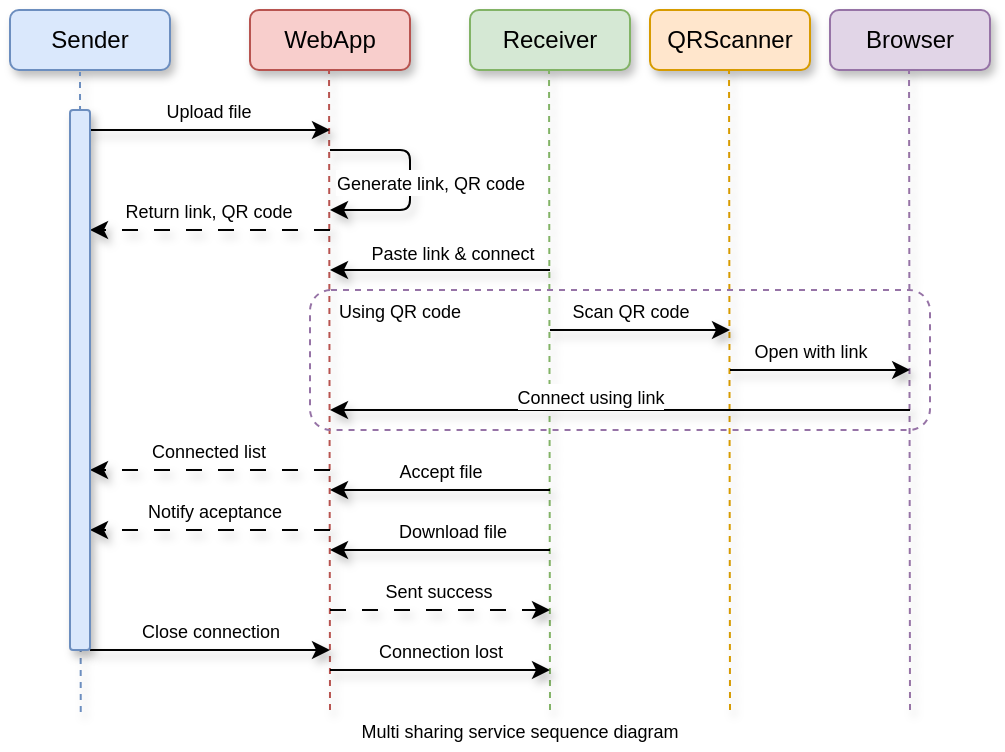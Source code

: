 <mxfile version="24.5.3" type="device">
  <diagram name="Page-1" id="cMO8Y3awTJQPdKlFBJFw">
    <mxGraphModel dx="291" dy="628" grid="1" gridSize="10" guides="1" tooltips="1" connect="1" arrows="1" fold="1" page="1" pageScale="1" pageWidth="850" pageHeight="1100" math="0" shadow="0">
      <root>
        <mxCell id="0" />
        <mxCell id="1" parent="0" />
        <mxCell id="g1wZf87YSQsPDpNj-RlM-1" value="Sender" style="rounded=1;whiteSpace=wrap;html=1;fillColor=#dae8fc;strokeColor=#6c8ebf;shadow=1;" vertex="1" parent="1">
          <mxGeometry x="880" y="930" width="80" height="30" as="geometry" />
        </mxCell>
        <mxCell id="g1wZf87YSQsPDpNj-RlM-2" value="" style="endArrow=none;html=1;rounded=0;dashed=1;fillColor=#dae8fc;strokeColor=#6c8ebf;shadow=1;" edge="1" parent="1">
          <mxGeometry width="50" height="50" relative="1" as="geometry">
            <mxPoint x="915.37" y="1281" as="sourcePoint" />
            <mxPoint x="915" y="961" as="targetPoint" />
          </mxGeometry>
        </mxCell>
        <mxCell id="g1wZf87YSQsPDpNj-RlM-3" value="WebApp" style="rounded=1;whiteSpace=wrap;html=1;fillColor=#f8cecc;strokeColor=#b85450;shadow=1;" vertex="1" parent="1">
          <mxGeometry x="1000" y="930" width="80" height="30" as="geometry" />
        </mxCell>
        <mxCell id="g1wZf87YSQsPDpNj-RlM-4" value="Receiver" style="rounded=1;whiteSpace=wrap;html=1;fillColor=#d5e8d4;strokeColor=#82b366;shadow=1;" vertex="1" parent="1">
          <mxGeometry x="1110" y="930" width="80" height="30" as="geometry" />
        </mxCell>
        <mxCell id="g1wZf87YSQsPDpNj-RlM-5" value="QRScanner" style="rounded=1;whiteSpace=wrap;html=1;fillColor=#ffe6cc;strokeColor=#d79b00;shadow=1;" vertex="1" parent="1">
          <mxGeometry x="1200" y="930" width="80" height="30" as="geometry" />
        </mxCell>
        <mxCell id="g1wZf87YSQsPDpNj-RlM-6" value="Browser" style="rounded=1;whiteSpace=wrap;html=1;fillColor=#e1d5e7;strokeColor=#9673a6;shadow=1;" vertex="1" parent="1">
          <mxGeometry x="1290" y="930" width="80" height="30" as="geometry" />
        </mxCell>
        <mxCell id="g1wZf87YSQsPDpNj-RlM-7" value="" style="endArrow=none;html=1;rounded=0;dashed=1;fillColor=#f8cecc;strokeColor=#b85450;shadow=1;" edge="1" parent="1">
          <mxGeometry width="50" height="50" relative="1" as="geometry">
            <mxPoint x="1040" y="1280" as="sourcePoint" />
            <mxPoint x="1039.52" y="960" as="targetPoint" />
          </mxGeometry>
        </mxCell>
        <mxCell id="g1wZf87YSQsPDpNj-RlM-8" value="" style="endArrow=none;html=1;rounded=0;dashed=1;fillColor=#d5e8d4;strokeColor=#82b366;shadow=1;" edge="1" parent="1">
          <mxGeometry width="50" height="50" relative="1" as="geometry">
            <mxPoint x="1150" y="1280" as="sourcePoint" />
            <mxPoint x="1149.52" y="960" as="targetPoint" />
          </mxGeometry>
        </mxCell>
        <mxCell id="g1wZf87YSQsPDpNj-RlM-9" value="" style="endArrow=none;html=1;rounded=0;dashed=1;fillColor=#ffe6cc;strokeColor=#d79b00;shadow=1;" edge="1" parent="1">
          <mxGeometry width="50" height="50" relative="1" as="geometry">
            <mxPoint x="1240" y="1280" as="sourcePoint" />
            <mxPoint x="1239.52" y="960" as="targetPoint" />
          </mxGeometry>
        </mxCell>
        <mxCell id="g1wZf87YSQsPDpNj-RlM-10" value="" style="endArrow=none;html=1;rounded=0;dashed=1;fillColor=#e1d5e7;strokeColor=#9673a6;shadow=1;" edge="1" parent="1">
          <mxGeometry width="50" height="50" relative="1" as="geometry">
            <mxPoint x="1330" y="1280" as="sourcePoint" />
            <mxPoint x="1329.52" y="960" as="targetPoint" />
          </mxGeometry>
        </mxCell>
        <mxCell id="g1wZf87YSQsPDpNj-RlM-11" value="" style="endArrow=classic;html=1;rounded=0;shadow=1;" edge="1" parent="1">
          <mxGeometry width="50" height="50" relative="1" as="geometry">
            <mxPoint x="920" y="990" as="sourcePoint" />
            <mxPoint x="1040" y="990" as="targetPoint" />
          </mxGeometry>
        </mxCell>
        <mxCell id="g1wZf87YSQsPDpNj-RlM-12" value="&lt;font style=&quot;font-size: 9px;&quot;&gt;Upload file&lt;/font&gt;" style="edgeLabel;html=1;align=center;verticalAlign=middle;resizable=0;points=[];" vertex="1" connectable="0" parent="g1wZf87YSQsPDpNj-RlM-11">
          <mxGeometry x="-0.024" relative="1" as="geometry">
            <mxPoint y="-10" as="offset" />
          </mxGeometry>
        </mxCell>
        <mxCell id="g1wZf87YSQsPDpNj-RlM-13" value="" style="endArrow=classic;html=1;rounded=1;curved=0;shadow=1;arcSize=10;" edge="1" parent="1">
          <mxGeometry width="50" height="50" relative="1" as="geometry">
            <mxPoint x="1040" y="1000" as="sourcePoint" />
            <mxPoint x="1040" y="1030" as="targetPoint" />
            <Array as="points">
              <mxPoint x="1080" y="1000" />
              <mxPoint x="1080" y="1030" />
            </Array>
          </mxGeometry>
        </mxCell>
        <mxCell id="g1wZf87YSQsPDpNj-RlM-14" value="&lt;font style=&quot;font-size: 9px;&quot;&gt;Generate link,&amp;nbsp;&lt;/font&gt;&lt;span style=&quot;font-size: 9px;&quot;&gt;QR code&lt;/span&gt;" style="edgeLabel;html=1;align=center;verticalAlign=middle;resizable=0;points=[];" vertex="1" connectable="0" parent="g1wZf87YSQsPDpNj-RlM-13">
          <mxGeometry x="0.018" y="-1" relative="1" as="geometry">
            <mxPoint x="11" as="offset" />
          </mxGeometry>
        </mxCell>
        <mxCell id="g1wZf87YSQsPDpNj-RlM-15" value="" style="endArrow=classic;html=1;rounded=0;dashed=1;dashPattern=8 8;shadow=1;" edge="1" parent="1">
          <mxGeometry width="50" height="50" relative="1" as="geometry">
            <mxPoint x="1040" y="1040" as="sourcePoint" />
            <mxPoint x="920" y="1040" as="targetPoint" />
          </mxGeometry>
        </mxCell>
        <mxCell id="g1wZf87YSQsPDpNj-RlM-16" value="&lt;font style=&quot;font-size: 9px;&quot;&gt;Return link,&amp;nbsp;&lt;/font&gt;&lt;span style=&quot;font-size: 9px;&quot;&gt;QR code&lt;/span&gt;" style="edgeLabel;html=1;align=center;verticalAlign=middle;resizable=0;points=[];" vertex="1" connectable="0" parent="g1wZf87YSQsPDpNj-RlM-15">
          <mxGeometry x="0.024" y="1" relative="1" as="geometry">
            <mxPoint y="-11" as="offset" />
          </mxGeometry>
        </mxCell>
        <mxCell id="g1wZf87YSQsPDpNj-RlM-19" value="" style="endArrow=classic;html=1;rounded=0;shadow=1;" edge="1" parent="1">
          <mxGeometry width="50" height="50" relative="1" as="geometry">
            <mxPoint x="1150" y="1060" as="sourcePoint" />
            <mxPoint x="1040" y="1060" as="targetPoint" />
          </mxGeometry>
        </mxCell>
        <mxCell id="g1wZf87YSQsPDpNj-RlM-20" value="&lt;font style=&quot;font-size: 9px;&quot;&gt;Paste link &amp;amp; connect&lt;/font&gt;" style="edgeLabel;html=1;align=center;verticalAlign=middle;resizable=0;points=[];" vertex="1" connectable="0" parent="g1wZf87YSQsPDpNj-RlM-19">
          <mxGeometry x="0.018" y="-1" relative="1" as="geometry">
            <mxPoint x="7" y="-8" as="offset" />
          </mxGeometry>
        </mxCell>
        <mxCell id="g1wZf87YSQsPDpNj-RlM-21" value="" style="rounded=1;whiteSpace=wrap;html=1;fillColor=none;strokeColor=#9673a6;dashed=1;" vertex="1" parent="1">
          <mxGeometry x="1030" y="1070" width="310" height="70" as="geometry" />
        </mxCell>
        <mxCell id="g1wZf87YSQsPDpNj-RlM-22" value="" style="endArrow=classic;html=1;rounded=0;shadow=1;" edge="1" parent="1">
          <mxGeometry width="50" height="50" relative="1" as="geometry">
            <mxPoint x="1150" y="1090" as="sourcePoint" />
            <mxPoint x="1240" y="1090" as="targetPoint" />
          </mxGeometry>
        </mxCell>
        <mxCell id="g1wZf87YSQsPDpNj-RlM-23" value="&lt;font style=&quot;font-size: 9px;&quot;&gt;Scan QR code&lt;/font&gt;" style="edgeLabel;html=1;align=center;verticalAlign=middle;resizable=0;points=[];" vertex="1" connectable="0" parent="g1wZf87YSQsPDpNj-RlM-22">
          <mxGeometry x="0.034" y="-1" relative="1" as="geometry">
            <mxPoint x="-7" y="-11" as="offset" />
          </mxGeometry>
        </mxCell>
        <mxCell id="g1wZf87YSQsPDpNj-RlM-24" value="" style="endArrow=classic;html=1;rounded=0;shadow=1;" edge="1" parent="1">
          <mxGeometry width="50" height="50" relative="1" as="geometry">
            <mxPoint x="1330" y="1130" as="sourcePoint" />
            <mxPoint x="1040" y="1130" as="targetPoint" />
          </mxGeometry>
        </mxCell>
        <mxCell id="g1wZf87YSQsPDpNj-RlM-27" value="&lt;font style=&quot;font-size: 9px;&quot;&gt;Connect using link&lt;/font&gt;" style="edgeLabel;html=1;align=center;verticalAlign=middle;resizable=0;points=[];" vertex="1" connectable="0" parent="g1wZf87YSQsPDpNj-RlM-24">
          <mxGeometry x="0.35" y="-7" relative="1" as="geometry">
            <mxPoint x="36" as="offset" />
          </mxGeometry>
        </mxCell>
        <mxCell id="g1wZf87YSQsPDpNj-RlM-25" value="" style="endArrow=classic;html=1;rounded=0;entryX=0.968;entryY=0.571;entryDx=0;entryDy=0;entryPerimeter=0;shadow=1;" edge="1" parent="1" target="g1wZf87YSQsPDpNj-RlM-21">
          <mxGeometry width="50" height="50" relative="1" as="geometry">
            <mxPoint x="1240" y="1110" as="sourcePoint" />
            <mxPoint x="1290" y="1060" as="targetPoint" />
          </mxGeometry>
        </mxCell>
        <mxCell id="g1wZf87YSQsPDpNj-RlM-26" value="&lt;font style=&quot;font-size: 9px;&quot;&gt;Open with link&lt;/font&gt;" style="edgeLabel;html=1;align=center;verticalAlign=middle;resizable=0;points=[];" vertex="1" connectable="0" parent="g1wZf87YSQsPDpNj-RlM-25">
          <mxGeometry x="0.043" y="3" relative="1" as="geometry">
            <mxPoint x="-7" y="-7" as="offset" />
          </mxGeometry>
        </mxCell>
        <mxCell id="g1wZf87YSQsPDpNj-RlM-28" value="&lt;font style=&quot;font-size: 9px;&quot;&gt;Using QR code&lt;/font&gt;" style="text;html=1;align=center;verticalAlign=middle;whiteSpace=wrap;rounded=0;" vertex="1" parent="1">
          <mxGeometry x="1040" y="1070" width="70" height="20" as="geometry" />
        </mxCell>
        <mxCell id="g1wZf87YSQsPDpNj-RlM-29" value="" style="endArrow=classic;html=1;rounded=0;dashed=1;dashPattern=8 8;shadow=1;" edge="1" parent="1">
          <mxGeometry width="50" height="50" relative="1" as="geometry">
            <mxPoint x="1040" y="1160" as="sourcePoint" />
            <mxPoint x="920" y="1160" as="targetPoint" />
          </mxGeometry>
        </mxCell>
        <mxCell id="g1wZf87YSQsPDpNj-RlM-31" value="&lt;font style=&quot;font-size: 9px;&quot;&gt;Connected list&lt;/font&gt;" style="edgeLabel;html=1;align=center;verticalAlign=middle;resizable=0;points=[];" vertex="1" connectable="0" parent="g1wZf87YSQsPDpNj-RlM-29">
          <mxGeometry x="0.017" y="-2" relative="1" as="geometry">
            <mxPoint y="-8" as="offset" />
          </mxGeometry>
        </mxCell>
        <mxCell id="g1wZf87YSQsPDpNj-RlM-32" value="" style="endArrow=classic;html=1;rounded=0;shadow=1;" edge="1" parent="1">
          <mxGeometry width="50" height="50" relative="1" as="geometry">
            <mxPoint x="1150" y="1170" as="sourcePoint" />
            <mxPoint x="1040" y="1170" as="targetPoint" />
          </mxGeometry>
        </mxCell>
        <mxCell id="g1wZf87YSQsPDpNj-RlM-33" value="&lt;font style=&quot;font-size: 9px;&quot;&gt;Accept file&lt;/font&gt;" style="edgeLabel;html=1;align=center;verticalAlign=middle;resizable=0;points=[];" vertex="1" connectable="0" parent="g1wZf87YSQsPDpNj-RlM-32">
          <mxGeometry y="-1" relative="1" as="geometry">
            <mxPoint y="-9" as="offset" />
          </mxGeometry>
        </mxCell>
        <mxCell id="g1wZf87YSQsPDpNj-RlM-34" value="" style="endArrow=classic;html=1;rounded=0;shadow=1;dashed=1;dashPattern=8 8;" edge="1" parent="1">
          <mxGeometry width="50" height="50" relative="1" as="geometry">
            <mxPoint x="1040" y="1190" as="sourcePoint" />
            <mxPoint x="920" y="1190" as="targetPoint" />
          </mxGeometry>
        </mxCell>
        <mxCell id="g1wZf87YSQsPDpNj-RlM-35" value="&lt;font style=&quot;font-size: 9px;&quot;&gt;Notify aceptance&lt;/font&gt;" style="edgeLabel;html=1;align=center;verticalAlign=middle;resizable=0;points=[];" vertex="1" connectable="0" parent="g1wZf87YSQsPDpNj-RlM-34">
          <mxGeometry x="-0.023" y="-2" relative="1" as="geometry">
            <mxPoint y="-8" as="offset" />
          </mxGeometry>
        </mxCell>
        <mxCell id="g1wZf87YSQsPDpNj-RlM-36" value="" style="endArrow=classic;html=1;rounded=0;shadow=1;dashed=1;dashPattern=8 8;" edge="1" parent="1">
          <mxGeometry width="50" height="50" relative="1" as="geometry">
            <mxPoint x="1040" y="1230" as="sourcePoint" />
            <mxPoint x="1150" y="1230" as="targetPoint" />
          </mxGeometry>
        </mxCell>
        <mxCell id="g1wZf87YSQsPDpNj-RlM-37" value="&lt;font style=&quot;font-size: 9px;&quot;&gt;Sent success&lt;/font&gt;" style="edgeLabel;html=1;align=center;verticalAlign=middle;resizable=0;points=[];" vertex="1" connectable="0" parent="g1wZf87YSQsPDpNj-RlM-36">
          <mxGeometry x="-0.03" relative="1" as="geometry">
            <mxPoint y="-10" as="offset" />
          </mxGeometry>
        </mxCell>
        <mxCell id="g1wZf87YSQsPDpNj-RlM-39" value="" style="endArrow=classic;html=1;rounded=0;shadow=1;" edge="1" parent="1">
          <mxGeometry width="50" height="50" relative="1" as="geometry">
            <mxPoint x="1150" y="1200" as="sourcePoint" />
            <mxPoint x="1040" y="1200" as="targetPoint" />
          </mxGeometry>
        </mxCell>
        <mxCell id="g1wZf87YSQsPDpNj-RlM-40" value="&lt;font style=&quot;font-size: 9px;&quot;&gt;Download file&lt;/font&gt;" style="edgeLabel;html=1;align=center;verticalAlign=middle;resizable=0;points=[];" vertex="1" connectable="0" parent="g1wZf87YSQsPDpNj-RlM-39">
          <mxGeometry x="-0.029" y="-2" relative="1" as="geometry">
            <mxPoint x="4" y="-8" as="offset" />
          </mxGeometry>
        </mxCell>
        <mxCell id="g1wZf87YSQsPDpNj-RlM-41" value="" style="endArrow=classic;html=1;rounded=0;shadow=1;" edge="1" parent="1">
          <mxGeometry width="50" height="50" relative="1" as="geometry">
            <mxPoint x="920" y="1250" as="sourcePoint" />
            <mxPoint x="1040" y="1250" as="targetPoint" />
          </mxGeometry>
        </mxCell>
        <mxCell id="g1wZf87YSQsPDpNj-RlM-43" value="&lt;font style=&quot;font-size: 9px;&quot;&gt;Close connection&lt;/font&gt;" style="edgeLabel;html=1;align=center;verticalAlign=middle;resizable=0;points=[];" vertex="1" connectable="0" parent="g1wZf87YSQsPDpNj-RlM-41">
          <mxGeometry x="-0.003" relative="1" as="geometry">
            <mxPoint y="-10" as="offset" />
          </mxGeometry>
        </mxCell>
        <mxCell id="g1wZf87YSQsPDpNj-RlM-44" value="" style="endArrow=classic;html=1;rounded=0;shadow=1;" edge="1" parent="1">
          <mxGeometry width="50" height="50" relative="1" as="geometry">
            <mxPoint x="1040" y="1260" as="sourcePoint" />
            <mxPoint x="1150" y="1260" as="targetPoint" />
          </mxGeometry>
        </mxCell>
        <mxCell id="g1wZf87YSQsPDpNj-RlM-45" value="&lt;font style=&quot;font-size: 9px;&quot;&gt;Connection lost&lt;/font&gt;" style="edgeLabel;html=1;align=center;verticalAlign=middle;resizable=0;points=[];" vertex="1" connectable="0" parent="g1wZf87YSQsPDpNj-RlM-44">
          <mxGeometry relative="1" as="geometry">
            <mxPoint y="-10" as="offset" />
          </mxGeometry>
        </mxCell>
        <mxCell id="g1wZf87YSQsPDpNj-RlM-46" value="" style="rounded=1;whiteSpace=wrap;html=1;fillColor=#dae8fc;strokeColor=#6c8ebf;shadow=1;" vertex="1" parent="1">
          <mxGeometry x="910" y="980" width="10" height="270" as="geometry" />
        </mxCell>
        <mxCell id="g1wZf87YSQsPDpNj-RlM-47" value="&lt;font style=&quot;font-size: 9px;&quot;&gt;Multi sharing service sequence diagram&lt;/font&gt;" style="text;html=1;align=center;verticalAlign=middle;whiteSpace=wrap;rounded=0;" vertex="1" parent="1">
          <mxGeometry x="1030" y="1280" width="210" height="20" as="geometry" />
        </mxCell>
      </root>
    </mxGraphModel>
  </diagram>
</mxfile>
